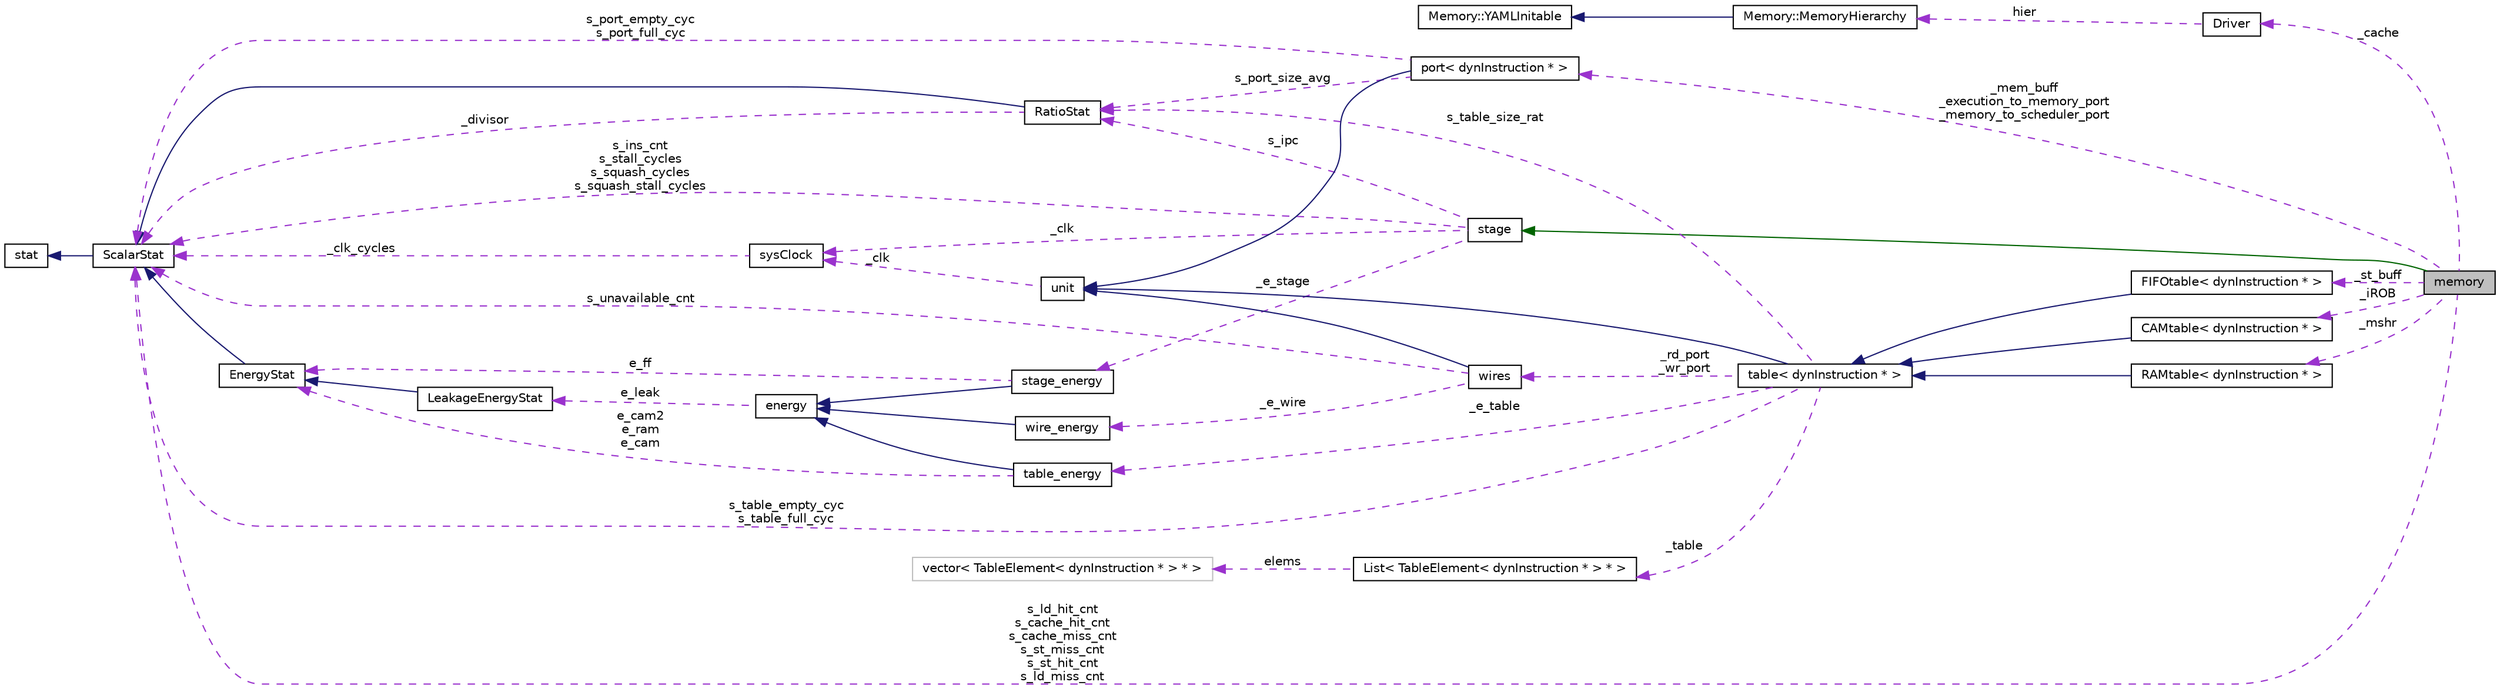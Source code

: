 digraph G
{
  edge [fontname="Helvetica",fontsize="10",labelfontname="Helvetica",labelfontsize="10"];
  node [fontname="Helvetica",fontsize="10",shape=record];
  rankdir=LR;
  Node1 [label="memory",height=0.2,width=0.4,color="black", fillcolor="grey75", style="filled" fontcolor="black"];
  Node2 -> Node1 [dir=back,color="darkgreen",fontsize="10",style="solid"];
  Node2 [label="stage",height=0.2,width=0.4,color="black", fillcolor="white", style="filled",URL="$classstage.html"];
  Node3 -> Node2 [dir=back,color="darkorchid3",fontsize="10",style="dashed",label="s_ins_cnt\ns_stall_cycles\ns_squash_cycles\ns_squash_stall_cycles"];
  Node3 [label="ScalarStat",height=0.2,width=0.4,color="black", fillcolor="white", style="filled",URL="$classScalarStat.html"];
  Node4 -> Node3 [dir=back,color="midnightblue",fontsize="10",style="solid"];
  Node4 [label="stat",height=0.2,width=0.4,color="black", fillcolor="white", style="filled",URL="$classstat.html"];
  Node5 -> Node2 [dir=back,color="darkorchid3",fontsize="10",style="dashed",label="s_ipc"];
  Node5 [label="RatioStat",height=0.2,width=0.4,color="black", fillcolor="white", style="filled",URL="$classRatioStat.html"];
  Node3 -> Node5 [dir=back,color="midnightblue",fontsize="10",style="solid"];
  Node3 -> Node5 [dir=back,color="darkorchid3",fontsize="10",style="dashed",label="_divisor"];
  Node6 -> Node2 [dir=back,color="darkorchid3",fontsize="10",style="dashed",label="_clk"];
  Node6 [label="sysClock",height=0.2,width=0.4,color="black", fillcolor="white", style="filled",URL="$classsysClock.html"];
  Node3 -> Node6 [dir=back,color="darkorchid3",fontsize="10",style="dashed",label="_clk_cycles"];
  Node7 -> Node2 [dir=back,color="darkorchid3",fontsize="10",style="dashed",label="_e_stage"];
  Node7 [label="stage_energy",height=0.2,width=0.4,color="black", fillcolor="white", style="filled",URL="$classstage__energy.html"];
  Node8 -> Node7 [dir=back,color="midnightblue",fontsize="10",style="solid"];
  Node8 [label="energy",height=0.2,width=0.4,color="black", fillcolor="white", style="filled",URL="$classenergy.html"];
  Node9 -> Node8 [dir=back,color="darkorchid3",fontsize="10",style="dashed",label="e_leak"];
  Node9 [label="LeakageEnergyStat",height=0.2,width=0.4,color="black", fillcolor="white", style="filled",URL="$classLeakageEnergyStat.html"];
  Node10 -> Node9 [dir=back,color="midnightblue",fontsize="10",style="solid"];
  Node10 [label="EnergyStat",height=0.2,width=0.4,color="black", fillcolor="white", style="filled",URL="$classEnergyStat.html"];
  Node3 -> Node10 [dir=back,color="midnightblue",fontsize="10",style="solid"];
  Node10 -> Node7 [dir=back,color="darkorchid3",fontsize="10",style="dashed",label="e_ff"];
  Node3 -> Node1 [dir=back,color="darkorchid3",fontsize="10",style="dashed",label="s_ld_hit_cnt\ns_cache_hit_cnt\ns_cache_miss_cnt\ns_st_miss_cnt\ns_st_hit_cnt\ns_ld_miss_cnt"];
  Node11 -> Node1 [dir=back,color="darkorchid3",fontsize="10",style="dashed",label="_cache"];
  Node11 [label="Driver",height=0.2,width=0.4,color="black", fillcolor="white", style="filled",URL="$structDriver.html"];
  Node12 -> Node11 [dir=back,color="darkorchid3",fontsize="10",style="dashed",label="hier"];
  Node12 [label="Memory::MemoryHierarchy",height=0.2,width=0.4,color="black", fillcolor="white", style="filled",URL="$classMemory_1_1MemoryHierarchy.html"];
  Node13 -> Node12 [dir=back,color="midnightblue",fontsize="10",style="solid"];
  Node13 [label="Memory::YAMLInitable",height=0.2,width=0.4,color="black", fillcolor="white", style="filled",URL="$classMemory_1_1YAMLInitable.html"];
  Node14 -> Node1 [dir=back,color="darkorchid3",fontsize="10",style="dashed",label="_st_buff"];
  Node14 [label="FIFOtable\< dynInstruction * \>",height=0.2,width=0.4,color="black", fillcolor="white", style="filled",URL="$classFIFOtable.html"];
  Node15 -> Node14 [dir=back,color="midnightblue",fontsize="10",style="solid"];
  Node15 [label="table\< dynInstruction * \>",height=0.2,width=0.4,color="black", fillcolor="white", style="filled",URL="$classtable.html"];
  Node16 -> Node15 [dir=back,color="midnightblue",fontsize="10",style="solid"];
  Node16 [label="unit",height=0.2,width=0.4,color="black", fillcolor="white", style="filled",URL="$classunit.html"];
  Node6 -> Node16 [dir=back,color="darkorchid3",fontsize="10",style="dashed",label="_clk"];
  Node3 -> Node15 [dir=back,color="darkorchid3",fontsize="10",style="dashed",label="s_table_empty_cyc\ns_table_full_cyc"];
  Node5 -> Node15 [dir=back,color="darkorchid3",fontsize="10",style="dashed",label="s_table_size_rat"];
  Node17 -> Node15 [dir=back,color="darkorchid3",fontsize="10",style="dashed",label="_rd_port\n_wr_port"];
  Node17 [label="wires",height=0.2,width=0.4,color="black", fillcolor="white", style="filled",URL="$classwires.html"];
  Node16 -> Node17 [dir=back,color="midnightblue",fontsize="10",style="solid"];
  Node3 -> Node17 [dir=back,color="darkorchid3",fontsize="10",style="dashed",label="s_unavailable_cnt"];
  Node18 -> Node17 [dir=back,color="darkorchid3",fontsize="10",style="dashed",label="_e_wire"];
  Node18 [label="wire_energy",height=0.2,width=0.4,color="black", fillcolor="white", style="filled",URL="$classwire__energy.html"];
  Node8 -> Node18 [dir=back,color="midnightblue",fontsize="10",style="solid"];
  Node19 -> Node15 [dir=back,color="darkorchid3",fontsize="10",style="dashed",label="_e_table"];
  Node19 [label="table_energy",height=0.2,width=0.4,color="black", fillcolor="white", style="filled",URL="$classtable__energy.html"];
  Node8 -> Node19 [dir=back,color="midnightblue",fontsize="10",style="solid"];
  Node10 -> Node19 [dir=back,color="darkorchid3",fontsize="10",style="dashed",label="e_cam2\ne_ram\ne_cam"];
  Node20 -> Node15 [dir=back,color="darkorchid3",fontsize="10",style="dashed",label="_table"];
  Node20 [label="List\< TableElement\< dynInstruction * \> * \>",height=0.2,width=0.4,color="black", fillcolor="white", style="filled",URL="$classList.html"];
  Node21 -> Node20 [dir=back,color="darkorchid3",fontsize="10",style="dashed",label="elems"];
  Node21 [label="vector\< TableElement\< dynInstruction * \> * \>",height=0.2,width=0.4,color="grey75", fillcolor="white", style="filled"];
  Node22 -> Node1 [dir=back,color="darkorchid3",fontsize="10",style="dashed",label="_mem_buff\n_execution_to_memory_port\n_memory_to_scheduler_port"];
  Node22 [label="port\< dynInstruction * \>",height=0.2,width=0.4,color="black", fillcolor="white", style="filled",URL="$classport.html"];
  Node16 -> Node22 [dir=back,color="midnightblue",fontsize="10",style="solid"];
  Node3 -> Node22 [dir=back,color="darkorchid3",fontsize="10",style="dashed",label="s_port_empty_cyc\ns_port_full_cyc"];
  Node5 -> Node22 [dir=back,color="darkorchid3",fontsize="10",style="dashed",label="s_port_size_avg"];
  Node23 -> Node1 [dir=back,color="darkorchid3",fontsize="10",style="dashed",label="_mshr"];
  Node23 [label="RAMtable\< dynInstruction * \>",height=0.2,width=0.4,color="black", fillcolor="white", style="filled",URL="$classRAMtable.html"];
  Node15 -> Node23 [dir=back,color="midnightblue",fontsize="10",style="solid"];
  Node24 -> Node1 [dir=back,color="darkorchid3",fontsize="10",style="dashed",label="_iROB"];
  Node24 [label="CAMtable\< dynInstruction * \>",height=0.2,width=0.4,color="black", fillcolor="white", style="filled",URL="$classCAMtable.html"];
  Node15 -> Node24 [dir=back,color="midnightblue",fontsize="10",style="solid"];
}

